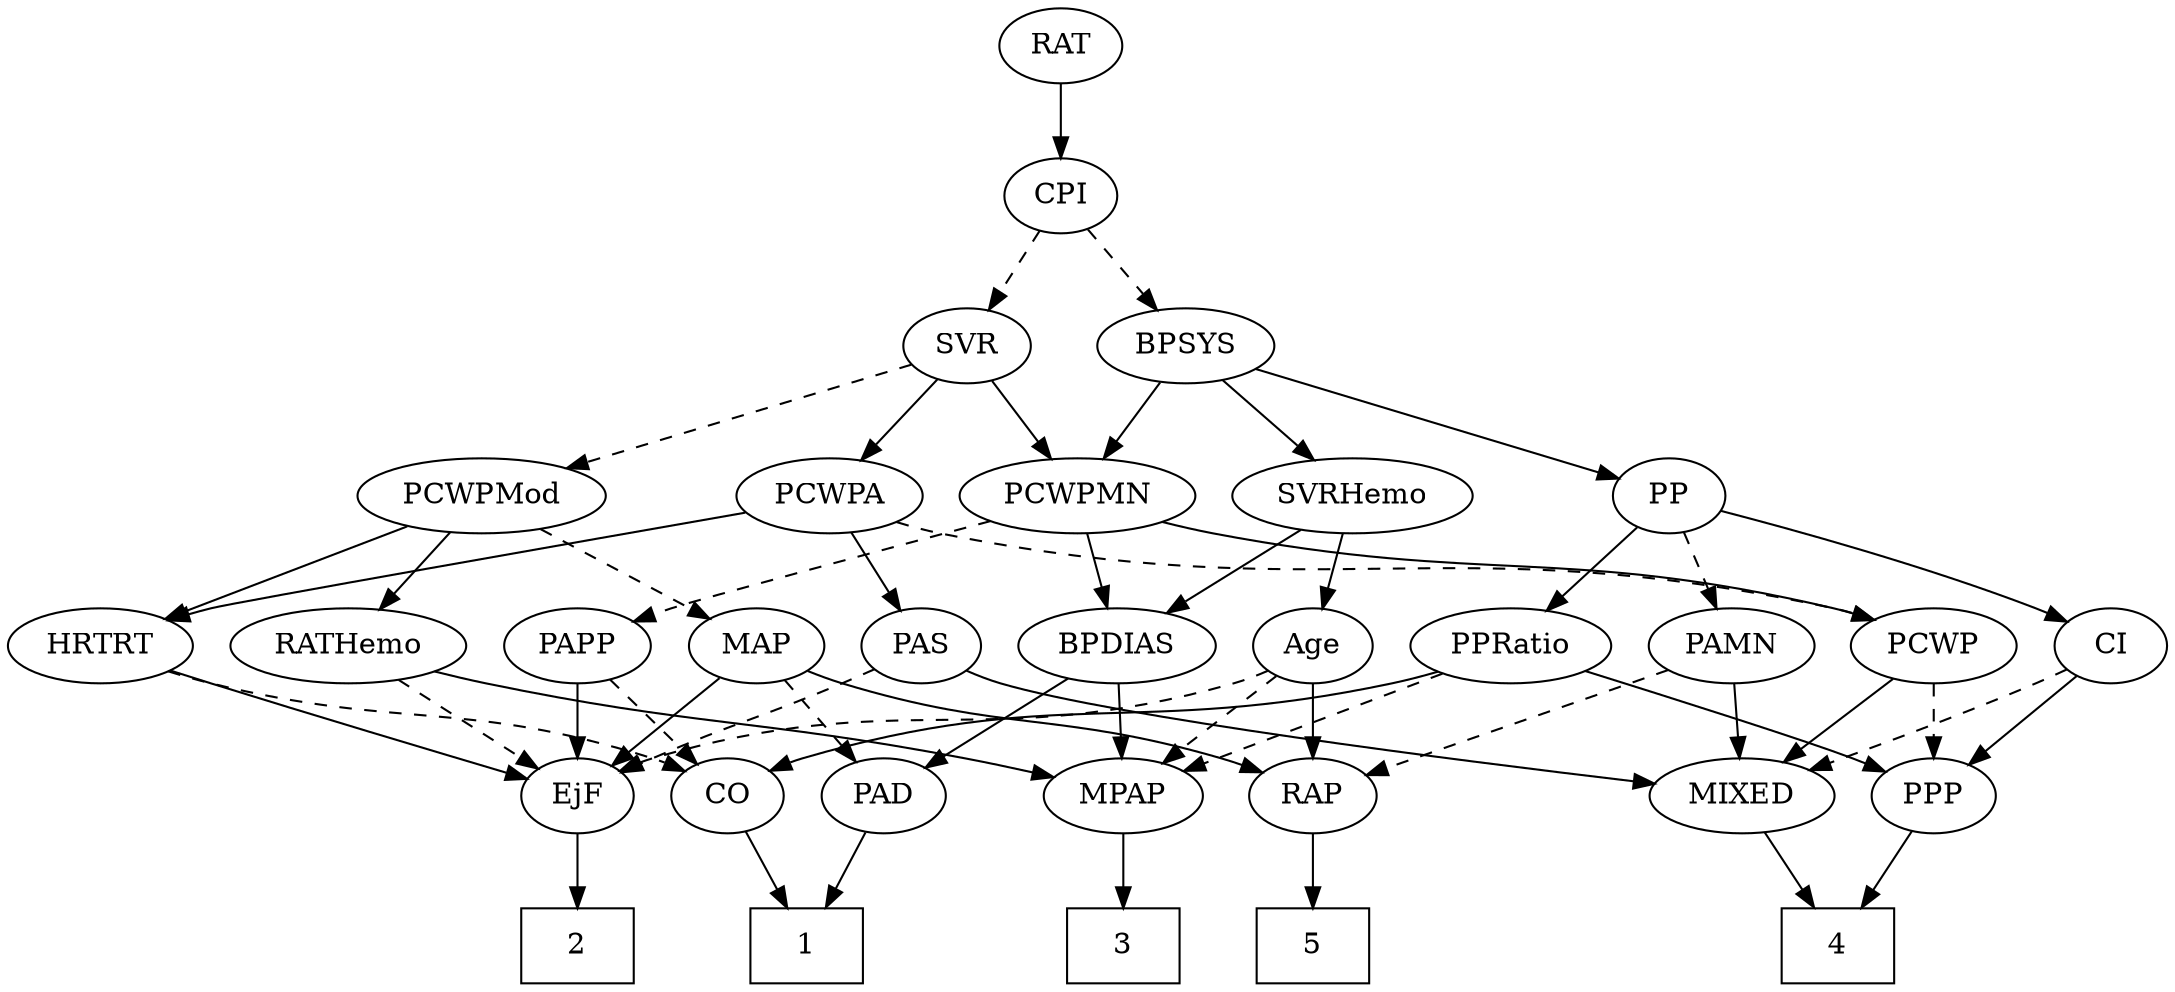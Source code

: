 strict digraph {
	graph [bb="0,0,950.65,468"];
	node [label="\N"];
	1	[height=0.5,
		pos="783,18",
		shape=box,
		width=0.75];
	2	[height=0.5,
		pos="711,18",
		shape=box,
		width=0.75];
	3	[height=0.5,
		pos="459,18",
		shape=box,
		width=0.75];
	4	[height=0.5,
		pos="150,18",
		shape=box,
		width=0.75];
	5	[height=0.5,
		pos="375,18",
		shape=box,
		width=0.75];
	Age	[height=0.5,
		pos="375,162",
		width=0.75];
	EjF	[height=0.5,
		pos="711,90",
		width=0.75];
	Age -> EjF	[pos="e,688.33,100.07 395.52,150.02 400.48,147.73 405.84,145.55 411,144 519.36,111.48 553.14,135.02 663,108 668.13,106.74 673.47,105.14 \
678.66,103.43",
		style=dashed];
	RAP	[height=0.5,
		pos="375,90",
		width=0.77632];
	Age -> RAP	[pos="e,375,108.1 375,143.7 375,135.98 375,126.71 375,118.11",
		style=solid];
	MPAP	[height=0.5,
		pos="459,90",
		width=0.97491];
	Age -> MPAP	[pos="e,441.4,105.66 391.2,147.5 403.23,137.47 419.88,123.6 433.67,112.11",
		style=dashed];
	EjF -> 2	[pos="e,711,36.104 711,71.697 711,63.983 711,54.712 711,46.112",
		style=solid];
	RAP -> 5	[pos="e,375,36.104 375,71.697 375,63.983 375,54.712 375,46.112",
		style=solid];
	MIXED	[height=0.5,
		pos="192,90",
		width=1.1193];
	MIXED -> 4	[pos="e,160.47,36.447 182.05,72.411 177.17,64.285 171.18,54.307 165.71,45.184",
		style=solid];
	MPAP -> 3	[pos="e,459,36.104 459,71.697 459,63.983 459,54.712 459,46.112",
		style=solid];
	BPSYS	[height=0.5,
		pos="421,306",
		width=1.0471];
	PCWPMN	[height=0.5,
		pos="472,234",
		width=1.3902];
	BPSYS -> PCWPMN	[pos="e,459.88,251.63 432.83,288.76 439.11,280.14 446.96,269.36 453.98,259.73",
		style=solid];
	SVRHemo	[height=0.5,
		pos="354,234",
		width=1.3902];
	BPSYS -> SVRHemo	[pos="e,369.61,251.31 405.8,289.12 397.18,280.12 386.24,268.68 376.63,258.65",
		style=solid];
	PP	[height=0.5,
		pos="233,234",
		width=0.75];
	BPSYS -> PP	[pos="e,256.07,243.59 392.04,294.22 357.86,281.49 301.19,260.39 265.53,247.11",
		style=solid];
	PAD	[height=0.5,
		pos="625,90",
		width=0.79437];
	PAD -> 1	[pos="e,755.92,31.901 648.03,79.25 670.85,69.533 707,53.994 746.6,36.119",
		style=solid];
	CO	[height=0.5,
		pos="802,90",
		width=0.75];
	CO -> 1	[pos="e,787.69,36.275 797.4,72.055 795.29,64.261 792.72,54.822 790.35,46.079",
		style=solid];
	PAS	[height=0.5,
		pos="549,162",
		width=0.75];
	PAS -> EjF	[pos="e,688.57,100.09 570.25,150.78 575.08,148.51 580.2,146.14 585,144 616.76,129.83 653.45,114.51 679.01,104.01",
		style=dashed];
	PAS -> MIXED	[pos="e,230.16,95.949 528.45,150.1 523.5,147.81 518.15,145.61 513,144 463.05,128.42 317.25,107.63 240.51,97.331",
		style=solid];
	PAMN	[height=0.5,
		pos="196,162",
		width=1.011];
	PAMN -> RAP	[pos="e,351.67,100.12 223.58,150.22 255.53,137.72 308.14,117.15 342.17,103.84",
		style=dashed];
	PAMN -> MIXED	[pos="e,192.98,108.1 195.01,143.7 194.57,135.98 194.04,126.71 193.55,118.11",
		style=solid];
	RATHemo	[height=0.5,
		pos="723,162",
		width=1.3721];
	RATHemo -> EjF	[pos="e,713.93,108.1 720.03,143.7 718.71,135.98 717.12,126.71 715.65,118.11",
		style=dashed];
	RATHemo -> MPAP	[pos="e,490.15,98.67 685.92,149.93 678.98,147.92 671.78,145.86 665,144 607.93,128.3 541.57,111.48 499.92,101.1",
		style=solid];
	CPI	[height=0.5,
		pos="463,378",
		width=0.75];
	CPI -> BPSYS	[pos="e,431.08,323.8 453.47,361.12 448.41,352.68 442.06,342.1 436.33,332.55",
		style=dashed];
	SVR	[height=0.5,
		pos="522,306",
		width=0.77632];
	CPI -> SVR	[pos="e,509.22,322.16 475.8,361.81 483.61,352.55 493.75,340.52 502.53,330.09",
		style=dashed];
	RAT	[height=0.5,
		pos="463,450",
		width=0.75827];
	RAT -> CPI	[pos="e,463,396.1 463,431.7 463,423.98 463,414.71 463,406.11",
		style=solid];
	PCWPMod	[height=0.5,
		pos="713,234",
		width=1.4443];
	SVR -> PCWPMod	[pos="e,678.54,247.63 545.8,296.28 576.46,285.04 630.36,265.29 668.67,251.25",
		style=dashed];
	PCWPA	[height=0.5,
		pos="582,234",
		width=1.1555];
	SVR -> PCWPA	[pos="e,568.17,251.13 535.02,289.81 542.74,280.8 552.71,269.18 561.47,258.95",
		style=solid];
	SVR -> PCWPMN	[pos="e,484.12,251.96 510.9,289.46 504.76,280.87 496.98,269.97 489.99,260.19",
		style=solid];
	PCWPMod -> RATHemo	[pos="e,720.56,180.1 715.47,215.7 716.57,207.98 717.9,198.71 719.13,190.11",
		style=solid];
	MAP	[height=0.5,
		pos="625,162",
		width=0.84854];
	PCWPMod -> MAP	[pos="e,642.51,176.93 693.03,217.12 680.43,207.09 664.04,194.06 650.51,183.29",
		style=dashed];
	HRTRT	[height=0.5,
		pos="911,162",
		width=1.1013];
	PCWPMod -> HRTRT	[pos="e,880.79,173.7 748.16,220.59 778.56,209.85 823.68,193.91 863,180 865.7,179.05 868.48,178.06 871.28,177.07",
		style=solid];
	PCWPA -> PAS	[pos="e,556.69,179.31 574.01,216.05 570.1,207.77 565.32,197.62 560.99,188.42",
		style=solid];
	PCWP	[height=0.5,
		pos="107,162",
		width=0.97491];
	PCWPA -> PCWP	[pos="e,132.68,174.28 551.57,221.6 544.87,219.45 537.76,217.43 531,216 365.02,180.95 316.12,218.94 151,180 148.16,179.33 145.26,178.52 \
142.37,177.62",
		style=dashed];
	PCWPA -> HRTRT	[pos="e,881.8,174.24 616.79,224.05 627.99,221.3 640.49,218.38 652,216 745.17,196.76 770.94,203.97 863,180 865.98,179.22 869.05,178.34 \
872.11,177.4",
		style=solid];
	BPDIAS	[height=0.5,
		pos="462,162",
		width=1.1735];
	PCWPMN -> BPDIAS	[pos="e,464.44,180.1 469.53,215.7 468.43,207.98 467.1,198.71 465.87,190.11",
		style=solid];
	PCWPMN -> PCWP	[pos="e,133.2,174.26 435.38,221.56 428.02,219.52 420.3,217.54 413,216 298.01,191.67 264.81,209.38 151,180 148.34,179.31 145.62,178.52 \
142.91,177.65",
		style=solid];
	PAPP	[height=0.5,
		pos="822,162",
		width=0.88464];
	PCWPMN -> PAPP	[pos="e,798.07,174.09 508.63,221.6 515.99,219.55 523.7,217.57 531,216 640.75,192.4 672.75,209.73 781,180 783.47,179.32 785.99,178.53 788.51,\
177.67",
		style=dashed];
	SVRHemo -> Age	[pos="e,369.96,179.79 359.08,216.05 361.48,208.06 364.4,198.33 367.08,189.4",
		style=solid];
	SVRHemo -> BPDIAS	[pos="e,439.61,177.51 377.17,217.98 392.9,207.79 413.87,194.19 431.03,183.07",
		style=solid];
	BPDIAS -> MPAP	[pos="e,459.73,108.1 461.26,143.7 460.93,135.98 460.53,126.71 460.16,118.11",
		style=solid];
	BPDIAS -> PAD	[pos="e,602.04,100.86 490.77,148.65 519.26,136.41 562.82,117.7 592.54,104.94",
		style=solid];
	MAP -> EjF	[pos="e,694.5,104.43 642.4,146.83 655.12,136.48 672.54,122.31 686.64,110.83",
		style=solid];
	MAP -> RAP	[pos="e,397.14,101.31 601.6,150.16 596.22,147.92 590.47,145.72 585,144 511.34,120.79 488.66,131.21 415,108 412.23,107.13 409.4,106.14 \
406.57,105.08",
		style=solid];
	MAP -> PAD	[pos="e,625,108.1 625,143.7 625,135.98 625,126.71 625,118.11",
		style=dashed];
	PP -> PAMN	[pos="e,204.79,179.63 224.42,216.76 220,208.4 214.51,198.02 209.53,188.61",
		style=dashed];
	PPRatio	[height=0.5,
		pos="290,162",
		width=1.1013];
	PP -> PPRatio	[pos="e,276.86,179.13 245.37,217.81 252.71,208.8 262.17,197.18 270.49,186.95",
		style=solid];
	CI	[height=0.5,
		pos="27,162",
		width=0.75];
	PP -> CI	[pos="e,48.106,173.57 208.42,226.5 175.04,217.4 113.69,199.76 63,180 61.165,179.28 59.292,178.52 57.412,177.72",
		style=solid];
	PPP	[height=0.5,
		pos="107,90",
		width=0.75];
	PPP -> 4	[pos="e,139.38,36.292 116.76,73.116 121.86,64.801 128.25,54.41 134.05,44.963",
		style=solid];
	PPRatio -> MPAP	[pos="e,432.57,101.95 318.29,149.28 347.15,137.33 392.04,118.73 423.33,105.77",
		style=dashed];
	PPRatio -> CO	[pos="e,778.73,99.391 318.94,149.64 325.46,147.46 332.4,145.41 339,144 517,105.88 568.37,143.07 747,108 754.12,106.6 761.62,104.63 768.71,\
102.52",
		style=solid];
	PPRatio -> PPP	[pos="e,128.17,101.41 259.55,150.4 223.16,137.68 164.48,116.92 143,108 141.18,107.24 139.32,106.45 137.45,105.62",
		style=solid];
	PCWP -> MIXED	[pos="e,173.71,106.07 125.03,146.15 136.89,136.38 152.62,123.43 165.85,112.54",
		style=solid];
	PCWP -> PPP	[pos="e,107,108.1 107,143.7 107,135.98 107,126.71 107,118.11",
		style=dashed];
	CI -> MIXED	[pos="e,162.87,102.47 48.237,150.75 53.069,148.48 58.194,146.12 63,144 93.152,130.7 127.71,116.56 153.46,106.23",
		style=dashed];
	CI -> PPP	[pos="e,91.227,104.8 42.805,147.17 54.42,137.01 70.394,123.03 83.501,111.56",
		style=solid];
	PAPP -> EjF	[pos="e,730.03,103 801.38,148 783.74,136.87 758.18,120.75 738.74,108.5",
		style=solid];
	PAPP -> CO	[pos="e,806.8,107.79 817.16,144.05 814.9,136.14 812.15,126.54 809.63,117.69",
		style=dashed];
	HRTRT -> EjF	[pos="e,734.45,99.136 880.79,150.28 874.89,148.19 868.75,146.02 863,144 822.14,129.64 775.04,113.24 744.24,102.54",
		style=solid];
	HRTRT -> CO	[pos="e,820.76,103.05 888.94,146.83 871.73,135.78 847.73,120.36 829.3,108.53",
		style=dashed];
}
